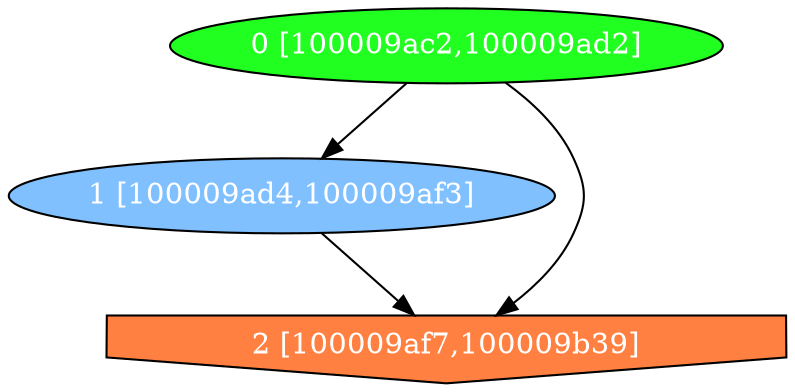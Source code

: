diGraph tar{
	tar_0  [style=filled fillcolor="#20FF20" fontcolor="#ffffff" shape=oval label="0 [100009ac2,100009ad2]"]
	tar_1  [style=filled fillcolor="#80C0FF" fontcolor="#ffffff" shape=oval label="1 [100009ad4,100009af3]"]
	tar_2  [style=filled fillcolor="#FF8040" fontcolor="#ffffff" shape=invhouse label="2 [100009af7,100009b39]"]

	tar_0 -> tar_1
	tar_0 -> tar_2
	tar_1 -> tar_2
}